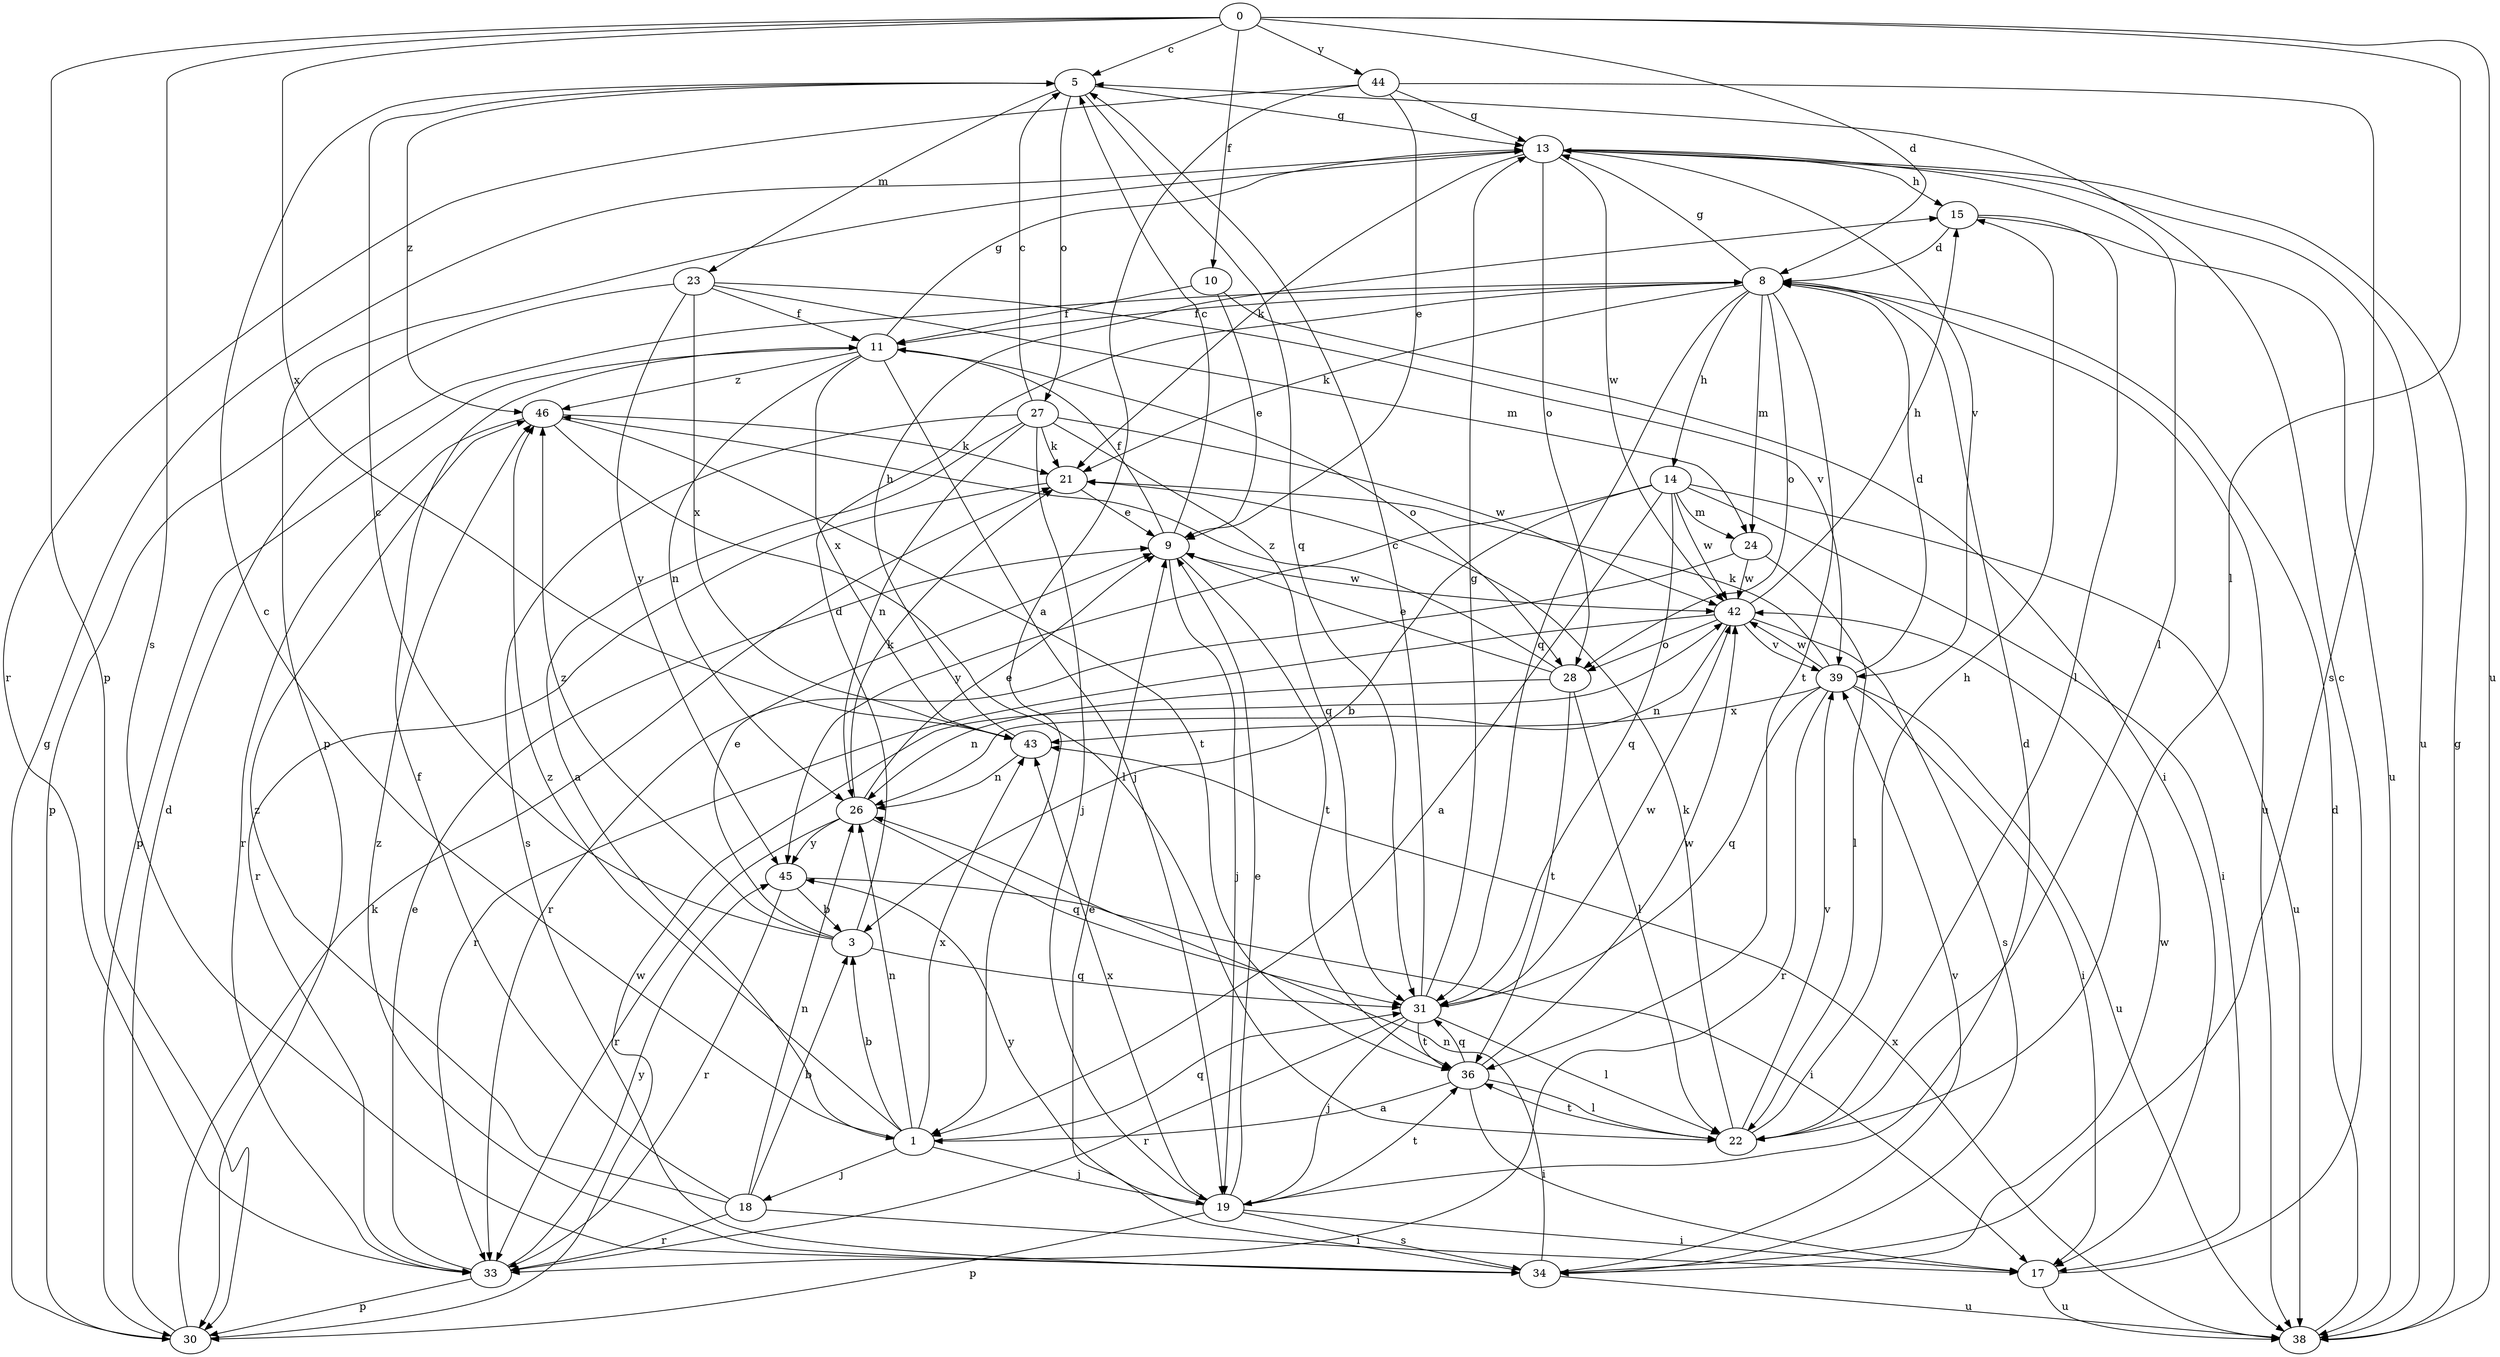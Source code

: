 strict digraph  {
0;
1;
3;
5;
8;
9;
10;
11;
13;
14;
15;
17;
18;
19;
21;
22;
23;
24;
26;
27;
28;
30;
31;
33;
34;
36;
38;
39;
42;
43;
44;
45;
46;
0 -> 5  [label=c];
0 -> 8  [label=d];
0 -> 10  [label=f];
0 -> 22  [label=l];
0 -> 30  [label=p];
0 -> 34  [label=s];
0 -> 38  [label=u];
0 -> 43  [label=x];
0 -> 44  [label=y];
1 -> 3  [label=b];
1 -> 5  [label=c];
1 -> 18  [label=j];
1 -> 19  [label=j];
1 -> 26  [label=n];
1 -> 31  [label=q];
1 -> 43  [label=x];
1 -> 46  [label=z];
3 -> 5  [label=c];
3 -> 8  [label=d];
3 -> 9  [label=e];
3 -> 31  [label=q];
3 -> 46  [label=z];
5 -> 13  [label=g];
5 -> 23  [label=m];
5 -> 27  [label=o];
5 -> 31  [label=q];
5 -> 46  [label=z];
8 -> 11  [label=f];
8 -> 13  [label=g];
8 -> 14  [label=h];
8 -> 21  [label=k];
8 -> 24  [label=m];
8 -> 28  [label=o];
8 -> 31  [label=q];
8 -> 36  [label=t];
8 -> 38  [label=u];
9 -> 5  [label=c];
9 -> 11  [label=f];
9 -> 19  [label=j];
9 -> 36  [label=t];
9 -> 42  [label=w];
10 -> 9  [label=e];
10 -> 11  [label=f];
10 -> 17  [label=i];
11 -> 13  [label=g];
11 -> 19  [label=j];
11 -> 26  [label=n];
11 -> 28  [label=o];
11 -> 30  [label=p];
11 -> 43  [label=x];
11 -> 46  [label=z];
13 -> 15  [label=h];
13 -> 21  [label=k];
13 -> 22  [label=l];
13 -> 28  [label=o];
13 -> 30  [label=p];
13 -> 38  [label=u];
13 -> 39  [label=v];
13 -> 42  [label=w];
14 -> 1  [label=a];
14 -> 3  [label=b];
14 -> 17  [label=i];
14 -> 24  [label=m];
14 -> 31  [label=q];
14 -> 38  [label=u];
14 -> 42  [label=w];
14 -> 45  [label=y];
15 -> 8  [label=d];
15 -> 22  [label=l];
15 -> 38  [label=u];
17 -> 5  [label=c];
17 -> 38  [label=u];
18 -> 3  [label=b];
18 -> 11  [label=f];
18 -> 17  [label=i];
18 -> 26  [label=n];
18 -> 33  [label=r];
18 -> 46  [label=z];
19 -> 8  [label=d];
19 -> 9  [label=e];
19 -> 17  [label=i];
19 -> 30  [label=p];
19 -> 34  [label=s];
19 -> 36  [label=t];
19 -> 43  [label=x];
19 -> 45  [label=y];
21 -> 9  [label=e];
21 -> 33  [label=r];
22 -> 15  [label=h];
22 -> 21  [label=k];
22 -> 36  [label=t];
22 -> 39  [label=v];
23 -> 11  [label=f];
23 -> 24  [label=m];
23 -> 30  [label=p];
23 -> 39  [label=v];
23 -> 43  [label=x];
23 -> 45  [label=y];
24 -> 22  [label=l];
24 -> 33  [label=r];
24 -> 42  [label=w];
26 -> 9  [label=e];
26 -> 21  [label=k];
26 -> 31  [label=q];
26 -> 33  [label=r];
26 -> 45  [label=y];
27 -> 1  [label=a];
27 -> 5  [label=c];
27 -> 19  [label=j];
27 -> 21  [label=k];
27 -> 26  [label=n];
27 -> 31  [label=q];
27 -> 34  [label=s];
27 -> 42  [label=w];
28 -> 9  [label=e];
28 -> 22  [label=l];
28 -> 26  [label=n];
28 -> 36  [label=t];
28 -> 46  [label=z];
30 -> 8  [label=d];
30 -> 13  [label=g];
30 -> 21  [label=k];
30 -> 42  [label=w];
31 -> 5  [label=c];
31 -> 13  [label=g];
31 -> 19  [label=j];
31 -> 22  [label=l];
31 -> 33  [label=r];
31 -> 36  [label=t];
31 -> 42  [label=w];
33 -> 9  [label=e];
33 -> 30  [label=p];
33 -> 45  [label=y];
34 -> 9  [label=e];
34 -> 26  [label=n];
34 -> 38  [label=u];
34 -> 39  [label=v];
34 -> 42  [label=w];
34 -> 46  [label=z];
36 -> 1  [label=a];
36 -> 17  [label=i];
36 -> 22  [label=l];
36 -> 31  [label=q];
36 -> 42  [label=w];
38 -> 8  [label=d];
38 -> 13  [label=g];
38 -> 43  [label=x];
39 -> 8  [label=d];
39 -> 17  [label=i];
39 -> 21  [label=k];
39 -> 31  [label=q];
39 -> 33  [label=r];
39 -> 38  [label=u];
39 -> 42  [label=w];
39 -> 43  [label=x];
42 -> 15  [label=h];
42 -> 26  [label=n];
42 -> 28  [label=o];
42 -> 33  [label=r];
42 -> 34  [label=s];
42 -> 39  [label=v];
43 -> 15  [label=h];
43 -> 26  [label=n];
44 -> 1  [label=a];
44 -> 9  [label=e];
44 -> 13  [label=g];
44 -> 33  [label=r];
44 -> 34  [label=s];
45 -> 3  [label=b];
45 -> 17  [label=i];
45 -> 33  [label=r];
46 -> 21  [label=k];
46 -> 22  [label=l];
46 -> 33  [label=r];
46 -> 36  [label=t];
}
